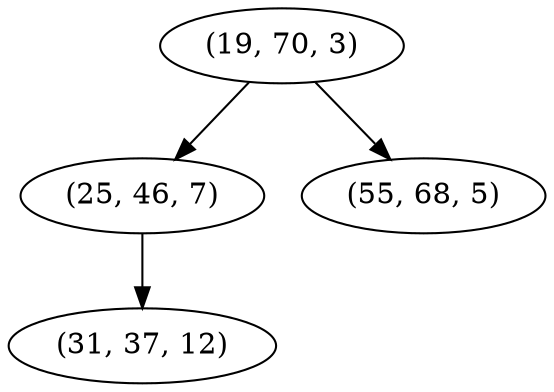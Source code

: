 digraph tree {
    "(19, 70, 3)";
    "(25, 46, 7)";
    "(31, 37, 12)";
    "(55, 68, 5)";
    "(19, 70, 3)" -> "(25, 46, 7)";
    "(19, 70, 3)" -> "(55, 68, 5)";
    "(25, 46, 7)" -> "(31, 37, 12)";
}
